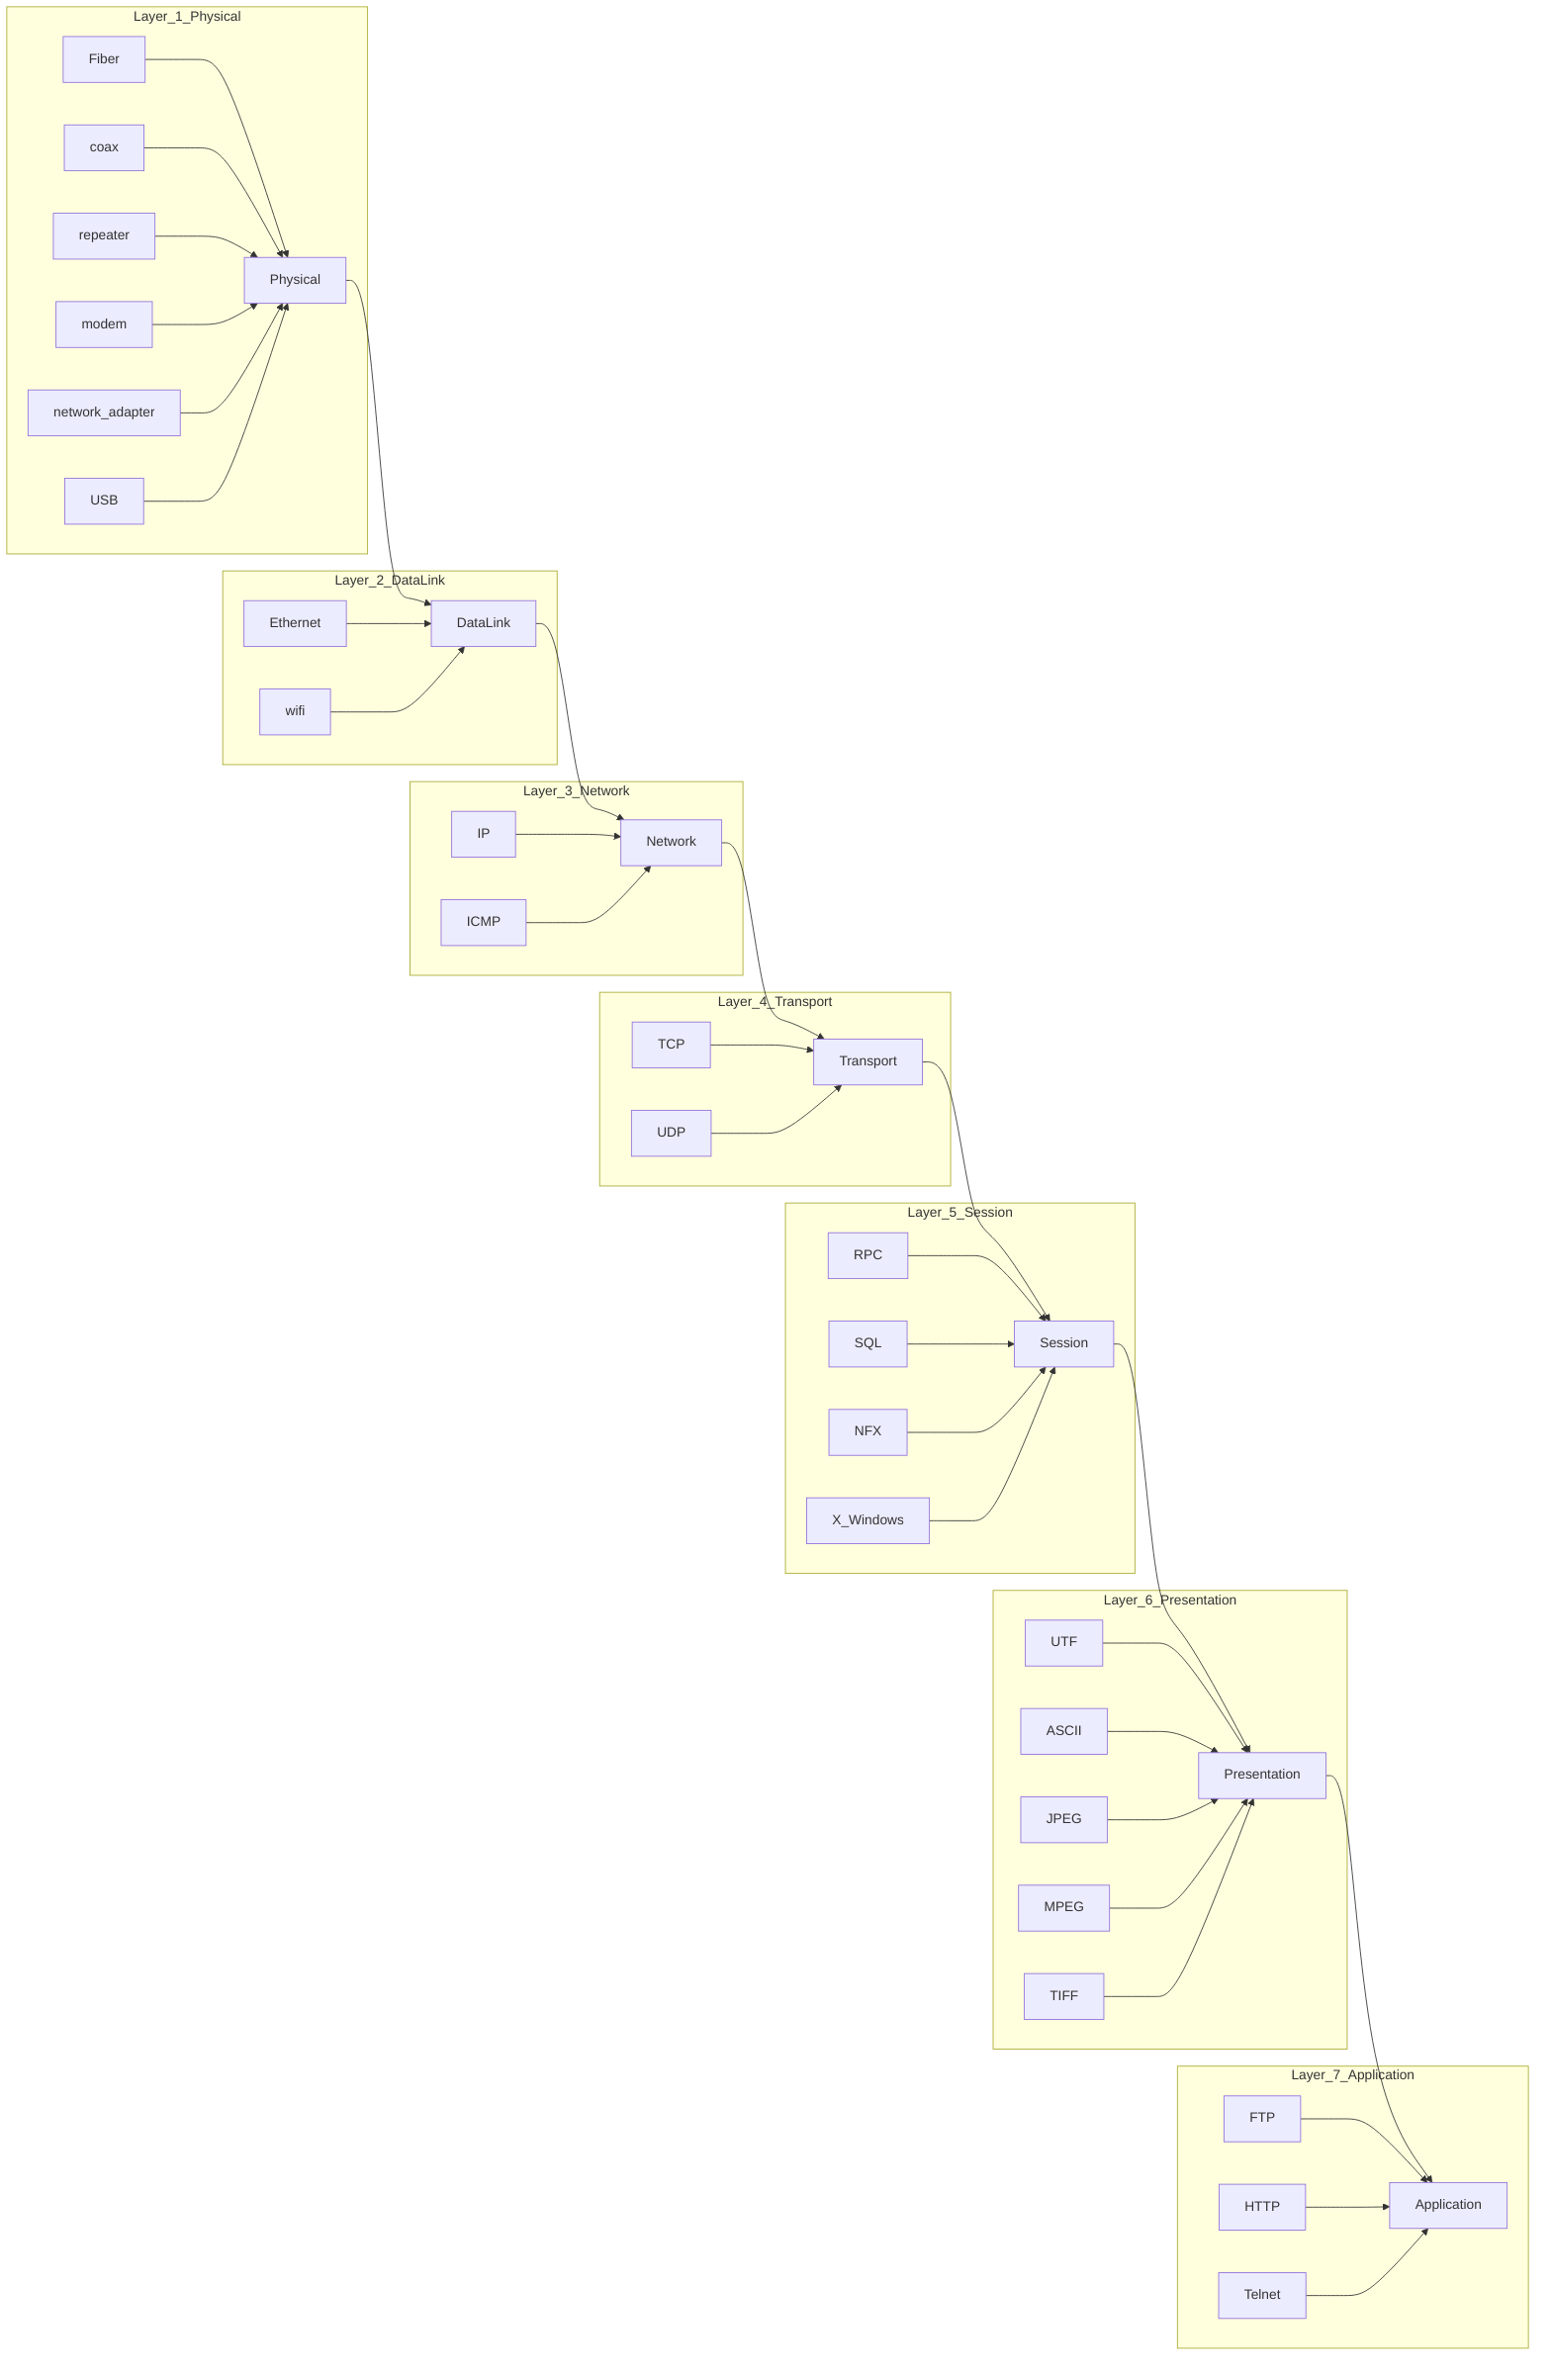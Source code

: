 graph LR;
    Physical --> DataLink;
    DataLink --> Network;
    Network --> Transport;
    Transport --> Session;
    Session --> Presentation;
    Presentation --> Application;

    subgraph Layer_1_Physical
        Physical
        Fiber --> Physical
        coax --> Physical
        repeater --> Physical
        modem --> Physical
        network_adapter --> Physical
        USB --> Physical
    end

    subgraph Layer_2_DataLink
        DataLink
        Ethernet --> DataLink
        wifi --> DataLink
    end

    subgraph Layer_3_Network
        Network
        IP --> Network
        ICMP --> Network
    end

    subgraph Layer_4_Transport
        Transport
        TCP --> Transport
        UDP --> Transport
    end

    subgraph Layer_5_Session
        Session
        RPC --> Session
        SQL --> Session
        NFX --> Session
        X_Windows --> Session
    end

    subgraph Layer_6_Presentation
        Presentation
        UTF --> Presentation
        ASCII --> Presentation
        JPEG --> Presentation
        MPEG --> Presentation
        TIFF --> Presentation
    end

    subgraph Layer_7_Application
        Application
        FTP --> Application
        HTTP --> Application
        Telnet --> Application
    end